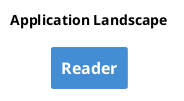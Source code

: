 @startuml
set separator none
!ENABLE_ALL_PLANT_ELEMENTS = 1
skinparam linetype ortho
skinparam nodesep 10
skinparam ranksep 150
top to bottom direction
title Application Landscape
!include <C4/C4>
!include <C4/C4_Context>
!include <C4/C4_Container>
Container($alias="SoftwareSystem_software_system_1", $label="Reader", $techn="", $descr="", $sprite="", $tags="", $link="", $baseShape="rectangle")
hide stereotypes
@enduml
